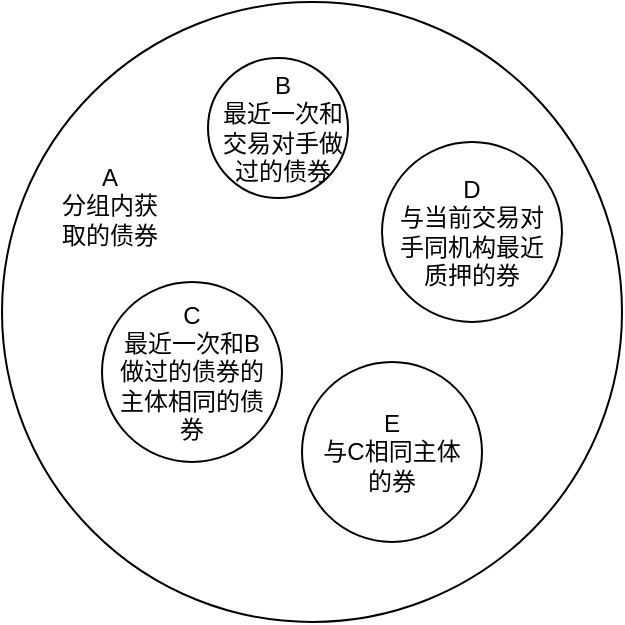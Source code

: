 <mxfile version="24.2.3" type="github">
  <diagram name="Page-1" id="MT5q7By_-NqorbmeLE0D">
    <mxGraphModel dx="300" dy="163" grid="1" gridSize="10" guides="1" tooltips="1" connect="1" arrows="1" fold="1" page="1" pageScale="1" pageWidth="827" pageHeight="1169" math="0" shadow="0">
      <root>
        <mxCell id="0" />
        <mxCell id="1" parent="0" />
        <mxCell id="m8R-q0DgJU030qS3vMm9-1" value="" style="ellipse;whiteSpace=wrap;html=1;aspect=fixed;fillColor=none;" parent="1" vertex="1">
          <mxGeometry x="10" y="20" width="310" height="310" as="geometry" />
        </mxCell>
        <mxCell id="m8R-q0DgJU030qS3vMm9-2" value="A&lt;br&gt;分组内获取的债券" style="text;html=1;strokeColor=none;fillColor=none;align=center;verticalAlign=middle;whiteSpace=wrap;rounded=0;" parent="1" vertex="1">
          <mxGeometry x="34" y="107" width="60" height="30" as="geometry" />
        </mxCell>
        <mxCell id="m8R-q0DgJU030qS3vMm9-3" value="" style="group;fillColor=none;" parent="1" vertex="1" connectable="0">
          <mxGeometry x="113" y="48" width="70" height="70" as="geometry" />
        </mxCell>
        <mxCell id="m8R-q0DgJU030qS3vMm9-4" value="" style="ellipse;whiteSpace=wrap;html=1;aspect=fixed;fillColor=none;" parent="m8R-q0DgJU030qS3vMm9-3" vertex="1">
          <mxGeometry width="70" height="70" as="geometry" />
        </mxCell>
        <mxCell id="m8R-q0DgJU030qS3vMm9-5" value="B&lt;br&gt;最近一次和交易对手做过的债券" style="text;html=1;strokeColor=none;fillColor=none;align=center;verticalAlign=middle;whiteSpace=wrap;rounded=0;" parent="m8R-q0DgJU030qS3vMm9-3" vertex="1">
          <mxGeometry x="5" y="20" width="65" height="30" as="geometry" />
        </mxCell>
        <mxCell id="m8R-q0DgJU030qS3vMm9-6" value="" style="group" parent="1" vertex="1" connectable="0">
          <mxGeometry x="60" y="160" width="90" height="90" as="geometry" />
        </mxCell>
        <mxCell id="m8R-q0DgJU030qS3vMm9-7" value="" style="ellipse;whiteSpace=wrap;html=1;aspect=fixed;fillColor=none;" parent="m8R-q0DgJU030qS3vMm9-6" vertex="1">
          <mxGeometry width="90" height="90" as="geometry" />
        </mxCell>
        <mxCell id="m8R-q0DgJU030qS3vMm9-8" value="C&lt;br&gt;最近一次和B做过的债券的主体相同的债券" style="text;html=1;strokeColor=none;fillColor=none;align=center;verticalAlign=middle;whiteSpace=wrap;rounded=0;" parent="m8R-q0DgJU030qS3vMm9-6" vertex="1">
          <mxGeometry x="7" y="30" width="76" height="30" as="geometry" />
        </mxCell>
        <mxCell id="2RnBaAR1GLVA_wuVQusH-1" value="" style="group" vertex="1" connectable="0" parent="1">
          <mxGeometry x="200" y="90" width="90" height="90" as="geometry" />
        </mxCell>
        <mxCell id="2RnBaAR1GLVA_wuVQusH-2" value="" style="ellipse;whiteSpace=wrap;html=1;aspect=fixed;fillColor=none;" vertex="1" parent="2RnBaAR1GLVA_wuVQusH-1">
          <mxGeometry width="90" height="90" as="geometry" />
        </mxCell>
        <mxCell id="2RnBaAR1GLVA_wuVQusH-3" value="D&lt;br&gt;与当前交易对手同机构最近质押的券" style="text;html=1;strokeColor=none;fillColor=none;align=center;verticalAlign=middle;whiteSpace=wrap;rounded=0;" vertex="1" parent="2RnBaAR1GLVA_wuVQusH-1">
          <mxGeometry x="7" y="30" width="76" height="30" as="geometry" />
        </mxCell>
        <mxCell id="2RnBaAR1GLVA_wuVQusH-4" value="" style="group" vertex="1" connectable="0" parent="1">
          <mxGeometry x="160" y="200" width="90" height="90" as="geometry" />
        </mxCell>
        <mxCell id="2RnBaAR1GLVA_wuVQusH-5" value="" style="ellipse;whiteSpace=wrap;html=1;aspect=fixed;fillColor=none;" vertex="1" parent="2RnBaAR1GLVA_wuVQusH-4">
          <mxGeometry width="90" height="90" as="geometry" />
        </mxCell>
        <mxCell id="2RnBaAR1GLVA_wuVQusH-6" value="E&lt;br&gt;与C相同主体的券" style="text;html=1;strokeColor=none;fillColor=none;align=center;verticalAlign=middle;whiteSpace=wrap;rounded=0;" vertex="1" parent="2RnBaAR1GLVA_wuVQusH-4">
          <mxGeometry x="7" y="30" width="76" height="30" as="geometry" />
        </mxCell>
      </root>
    </mxGraphModel>
  </diagram>
</mxfile>
